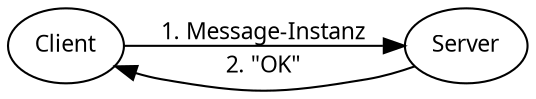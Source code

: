 digraph Kommunikaiton {
    rankdir="LR";
    graph [dpi=150];
    node [fontname="Droid Sans",fontsize="11pt"];
    edge [fontname="Droid Sans Mono",fontsize="11pt"];
    Client -> Server [label="1. Message-Instanz"];
    Server -> Client [label="2. \"OK\""];
}
